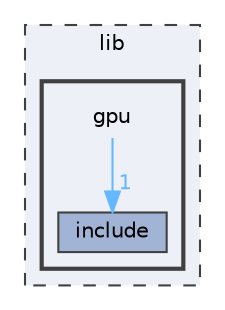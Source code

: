 digraph "lib/gpu"
{
 // LATEX_PDF_SIZE
  bgcolor="transparent";
  edge [fontname=Helvetica,fontsize=10,labelfontname=Helvetica,labelfontsize=10];
  node [fontname=Helvetica,fontsize=10,shape=box,height=0.2,width=0.4];
  compound=true
  subgraph clusterdir_97aefd0d527b934f1d99a682da8fe6a9 {
    graph [ bgcolor="#edf0f7", pencolor="grey25", label="lib", fontname=Helvetica,fontsize=10 style="filled,dashed", URL="dir_97aefd0d527b934f1d99a682da8fe6a9.html",tooltip=""]
  subgraph clusterdir_b435b034dd8bd1dd5023912936717b85 {
    graph [ bgcolor="#edf0f7", pencolor="grey25", label="", fontname=Helvetica,fontsize=10 style="filled,bold", URL="dir_b435b034dd8bd1dd5023912936717b85.html",tooltip=""]
    dir_b435b034dd8bd1dd5023912936717b85 [shape=plaintext, label="gpu"];
  dir_995e155203d25fffe1ae7554b1ebb3ef [label="include", fillcolor="#a2b4d6", color="grey25", style="filled", URL="dir_995e155203d25fffe1ae7554b1ebb3ef.html",tooltip=""];
  }
  }
  dir_b435b034dd8bd1dd5023912936717b85->dir_995e155203d25fffe1ae7554b1ebb3ef [headlabel="1", labeldistance=1.5 headhref="dir_000013_000018.html" color="steelblue1" fontcolor="steelblue1"];
}
